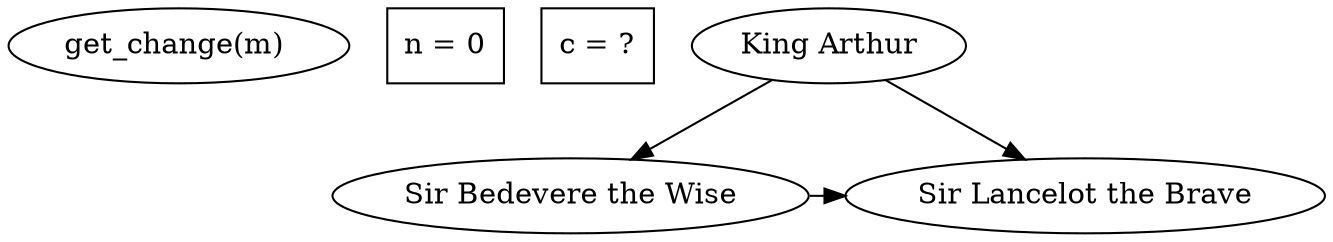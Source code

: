 digraph {
	fun_decl [label="get_change(m) "]
	n1 [label="n = 0" shape=box]
	c1 [label="c = ?" shape=box]
	A [label="King Arthur"]
	B [label="Sir Bedevere the Wise"]
	L [label="Sir Lancelot the Brave"]
	A -> B
	A -> L
	B -> L [constraint=false]
}
